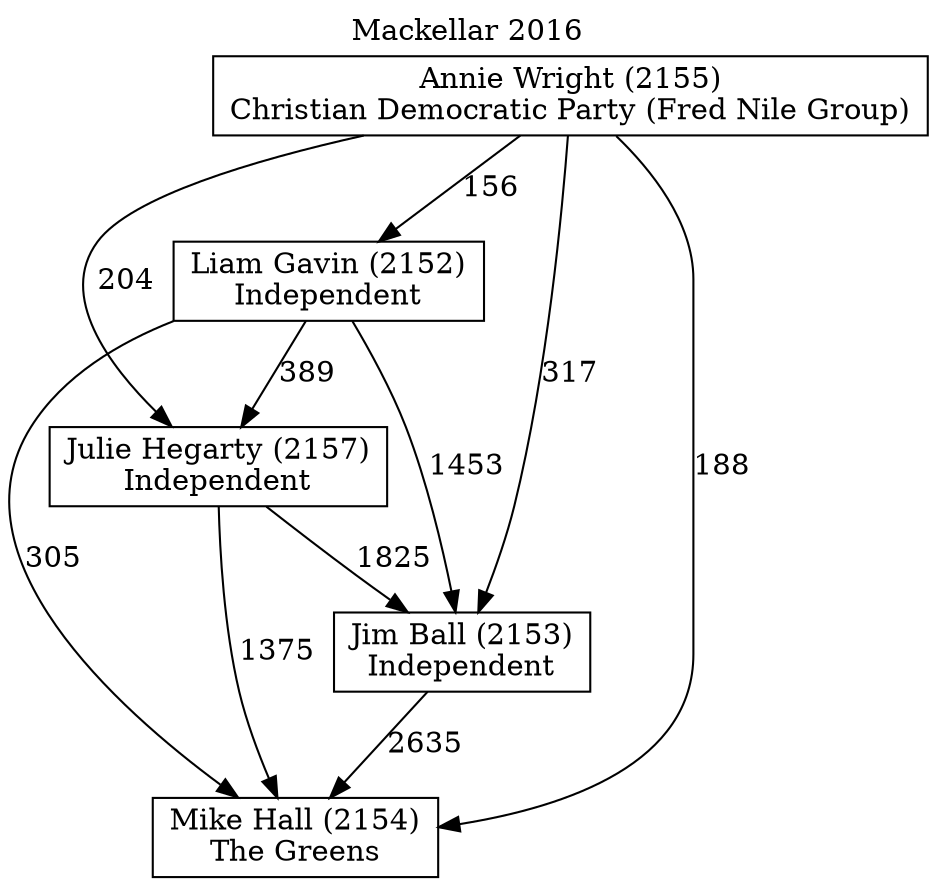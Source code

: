 // House preference flow
digraph "Mike Hall (2154)_Mackellar_2016" {
	graph [label="Mackellar 2016" labelloc=t mclimit=10]
	node [shape=box]
	"Jim Ball (2153)" [label="Jim Ball (2153)
Independent"]
	"Annie Wright (2155)" [label="Annie Wright (2155)
Christian Democratic Party (Fred Nile Group)"]
	"Liam Gavin (2152)" [label="Liam Gavin (2152)
Independent"]
	"Julie Hegarty (2157)" [label="Julie Hegarty (2157)
Independent"]
	"Mike Hall (2154)" [label="Mike Hall (2154)
The Greens"]
	"Jim Ball (2153)" -> "Mike Hall (2154)" [label=2635]
	"Liam Gavin (2152)" -> "Mike Hall (2154)" [label=305]
	"Annie Wright (2155)" -> "Mike Hall (2154)" [label=188]
	"Liam Gavin (2152)" -> "Julie Hegarty (2157)" [label=389]
	"Annie Wright (2155)" -> "Liam Gavin (2152)" [label=156]
	"Annie Wright (2155)" -> "Julie Hegarty (2157)" [label=204]
	"Annie Wright (2155)" -> "Jim Ball (2153)" [label=317]
	"Julie Hegarty (2157)" -> "Mike Hall (2154)" [label=1375]
	"Liam Gavin (2152)" -> "Jim Ball (2153)" [label=1453]
	"Julie Hegarty (2157)" -> "Jim Ball (2153)" [label=1825]
}
